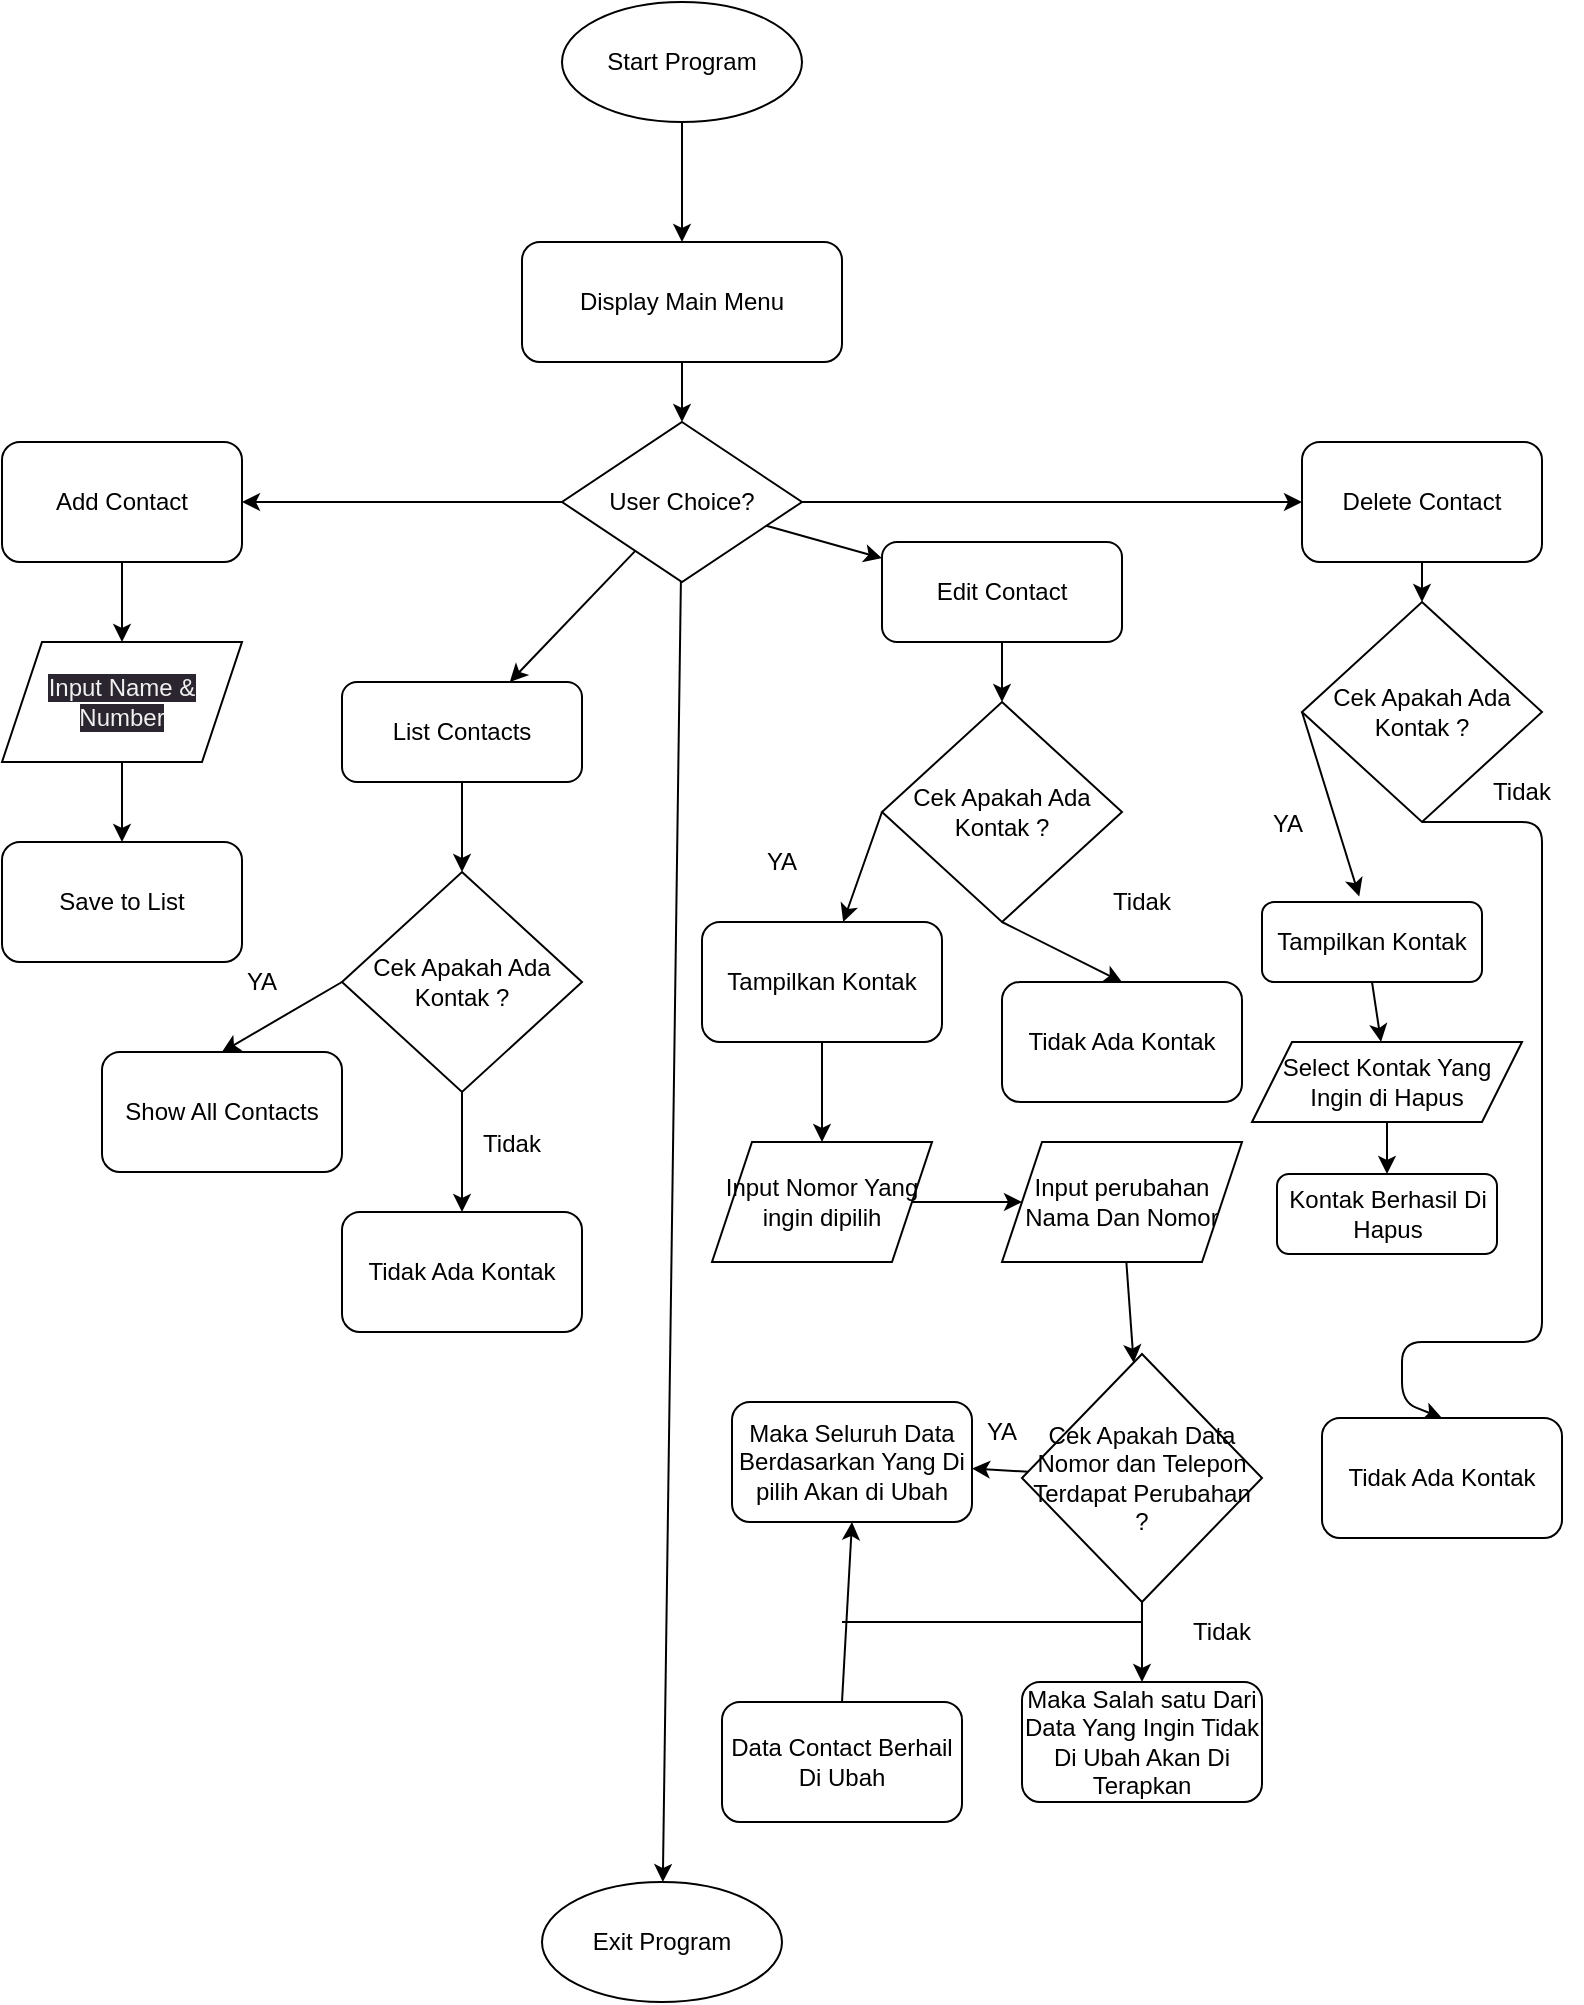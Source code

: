 <mxfile>
    <diagram id="bQ9BcF2r0ZZwAgQhLA9d" name="Page-1">
        <mxGraphModel dx="853" dy="620" grid="1" gridSize="10" guides="1" tooltips="1" connect="1" arrows="1" fold="1" page="1" pageScale="1" pageWidth="850" pageHeight="1100" math="0" shadow="0">
            <root>
                <mxCell id="0"/>
                <mxCell id="1" parent="0"/>
                <mxCell id="151" value="Start Program" style="ellipse;whiteSpace=wrap;html=1;" vertex="1" parent="1">
                    <mxGeometry x="340" y="30" width="120" height="60" as="geometry"/>
                </mxCell>
                <mxCell id="152" value="Display Main Menu" style="rounded=1;whiteSpace=wrap;html=1;" vertex="1" parent="1">
                    <mxGeometry x="320" y="150" width="160" height="60" as="geometry"/>
                </mxCell>
                <mxCell id="153" value="User Choice?" style="rhombus;whiteSpace=wrap;html=1;" vertex="1" parent="1">
                    <mxGeometry x="340" y="240" width="120" height="80" as="geometry"/>
                </mxCell>
                <mxCell id="195" style="edgeStyle=none;html=1;exitX=0.5;exitY=1;exitDx=0;exitDy=0;entryX=0.5;entryY=0;entryDx=0;entryDy=0;" edge="1" parent="1" source="154" target="193">
                    <mxGeometry relative="1" as="geometry"/>
                </mxCell>
                <mxCell id="154" value="Add Contact" style="rounded=1;whiteSpace=wrap;html=1;" vertex="1" parent="1">
                    <mxGeometry x="60" y="250" width="120" height="60" as="geometry"/>
                </mxCell>
                <mxCell id="156" value="Save to List" style="rounded=1;whiteSpace=wrap;html=1;" vertex="1" parent="1">
                    <mxGeometry x="60" y="450" width="120" height="60" as="geometry"/>
                </mxCell>
                <mxCell id="190" style="edgeStyle=none;html=1;exitX=0.5;exitY=1;exitDx=0;exitDy=0;entryX=0.5;entryY=0;entryDx=0;entryDy=0;" edge="1" parent="1" source="157" target="182">
                    <mxGeometry relative="1" as="geometry"/>
                </mxCell>
                <mxCell id="157" value="List Contacts" style="rounded=1;whiteSpace=wrap;html=1;" vertex="1" parent="1">
                    <mxGeometry x="230" y="370" width="120" height="50" as="geometry"/>
                </mxCell>
                <mxCell id="204" value="" style="edgeStyle=none;html=1;" edge="1" parent="1" source="159" target="198">
                    <mxGeometry relative="1" as="geometry"/>
                </mxCell>
                <mxCell id="159" value="Edit Contact" style="rounded=1;whiteSpace=wrap;html=1;" vertex="1" parent="1">
                    <mxGeometry x="500" y="300" width="120" height="50" as="geometry"/>
                </mxCell>
                <mxCell id="243" style="edgeStyle=none;html=1;entryX=0.5;entryY=0;entryDx=0;entryDy=0;" edge="1" parent="1" source="162" target="235">
                    <mxGeometry relative="1" as="geometry"/>
                </mxCell>
                <mxCell id="162" value="Delete Contact" style="rounded=1;whiteSpace=wrap;html=1;" vertex="1" parent="1">
                    <mxGeometry x="710" y="250" width="120" height="60" as="geometry"/>
                </mxCell>
                <mxCell id="165" value="Exit Program" style="ellipse;whiteSpace=wrap;html=1;" vertex="1" parent="1">
                    <mxGeometry x="330" y="970" width="120" height="60" as="geometry"/>
                </mxCell>
                <mxCell id="166" edge="1" parent="1" source="151" target="152">
                    <mxGeometry relative="1" as="geometry"/>
                </mxCell>
                <mxCell id="167" edge="1" parent="1" source="152" target="153">
                    <mxGeometry relative="1" as="geometry"/>
                </mxCell>
                <mxCell id="168" edge="1" parent="1" source="153" target="154">
                    <mxGeometry relative="1" as="geometry"/>
                </mxCell>
                <mxCell id="171" edge="1" parent="1" source="153" target="157">
                    <mxGeometry relative="1" as="geometry"/>
                </mxCell>
                <mxCell id="173" edge="1" parent="1" source="153" target="159">
                    <mxGeometry relative="1" as="geometry"/>
                </mxCell>
                <mxCell id="176" edge="1" parent="1" source="153" target="162">
                    <mxGeometry relative="1" as="geometry"/>
                </mxCell>
                <mxCell id="178" edge="1" parent="1" target="164">
                    <mxGeometry relative="1" as="geometry">
                        <mxPoint x="760" y="410" as="sourcePoint"/>
                    </mxGeometry>
                </mxCell>
                <mxCell id="179" edge="1" parent="1" source="153" target="165">
                    <mxGeometry relative="1" as="geometry"/>
                </mxCell>
                <mxCell id="184" style="edgeStyle=none;html=1;exitX=0;exitY=0.5;exitDx=0;exitDy=0;entryX=0.5;entryY=0;entryDx=0;entryDy=0;" edge="1" parent="1" source="182" target="185">
                    <mxGeometry relative="1" as="geometry">
                        <mxPoint x="170" y="630" as="targetPoint"/>
                    </mxGeometry>
                </mxCell>
                <mxCell id="191" style="edgeStyle=none;html=1;exitX=0.5;exitY=1;exitDx=0;exitDy=0;entryX=0.5;entryY=0;entryDx=0;entryDy=0;" edge="1" parent="1" source="182" target="188">
                    <mxGeometry relative="1" as="geometry"/>
                </mxCell>
                <mxCell id="182" value="Cek Apakah Ada Kontak ?" style="rhombus;whiteSpace=wrap;html=1;" vertex="1" parent="1">
                    <mxGeometry x="230" y="465" width="120" height="110" as="geometry"/>
                </mxCell>
                <mxCell id="185" value="Show All Contacts" style="rounded=1;whiteSpace=wrap;html=1;" vertex="1" parent="1">
                    <mxGeometry x="110" y="555" width="120" height="60" as="geometry"/>
                </mxCell>
                <mxCell id="186" value="YA" style="text;html=1;strokeColor=none;fillColor=none;align=center;verticalAlign=middle;whiteSpace=wrap;rounded=0;" vertex="1" parent="1">
                    <mxGeometry x="160" y="505" width="60" height="30" as="geometry"/>
                </mxCell>
                <mxCell id="188" value="Tidak Ada Kontak" style="rounded=1;whiteSpace=wrap;html=1;" vertex="1" parent="1">
                    <mxGeometry x="230" y="635" width="120" height="60" as="geometry"/>
                </mxCell>
                <mxCell id="192" value="Tidak" style="text;html=1;strokeColor=none;fillColor=none;align=center;verticalAlign=middle;whiteSpace=wrap;rounded=0;" vertex="1" parent="1">
                    <mxGeometry x="285" y="586" width="60" height="30" as="geometry"/>
                </mxCell>
                <mxCell id="197" style="edgeStyle=none;html=1;exitX=0.5;exitY=1;exitDx=0;exitDy=0;entryX=0.5;entryY=0;entryDx=0;entryDy=0;" edge="1" parent="1" source="193" target="156">
                    <mxGeometry relative="1" as="geometry"/>
                </mxCell>
                <mxCell id="193" value="&lt;span style=&quot;color: rgb(240, 240, 240); font-family: Helvetica; font-size: 12px; font-style: normal; font-variant-ligatures: normal; font-variant-caps: normal; font-weight: 400; letter-spacing: normal; orphans: 2; text-align: center; text-indent: 0px; text-transform: none; widows: 2; word-spacing: 0px; -webkit-text-stroke-width: 0px; background-color: rgb(42, 37, 47); text-decoration-thickness: initial; text-decoration-style: initial; text-decoration-color: initial; float: none; display: inline !important;&quot;&gt;Input Name &amp;amp; Number&lt;/span&gt;" style="shape=parallelogram;perimeter=parallelogramPerimeter;whiteSpace=wrap;html=1;fixedSize=1;" vertex="1" parent="1">
                    <mxGeometry x="60" y="350" width="120" height="60" as="geometry"/>
                </mxCell>
                <mxCell id="205" style="edgeStyle=none;html=1;exitX=0;exitY=0.5;exitDx=0;exitDy=0;" edge="1" parent="1" source="198" target="199">
                    <mxGeometry relative="1" as="geometry"/>
                </mxCell>
                <mxCell id="206" style="edgeStyle=none;html=1;exitX=0.5;exitY=1;exitDx=0;exitDy=0;entryX=0.5;entryY=0;entryDx=0;entryDy=0;" edge="1" parent="1" source="198" target="200">
                    <mxGeometry relative="1" as="geometry">
                        <mxPoint x="650" y="530" as="targetPoint"/>
                    </mxGeometry>
                </mxCell>
                <mxCell id="198" value="Cek Apakah Ada Kontak ?" style="rhombus;whiteSpace=wrap;html=1;" vertex="1" parent="1">
                    <mxGeometry x="500" y="380" width="120" height="110" as="geometry"/>
                </mxCell>
                <mxCell id="212" value="" style="edgeStyle=none;html=1;" edge="1" parent="1" source="199" target="210">
                    <mxGeometry relative="1" as="geometry"/>
                </mxCell>
                <mxCell id="199" value="Tampilkan Kontak" style="rounded=1;whiteSpace=wrap;html=1;" vertex="1" parent="1">
                    <mxGeometry x="410" y="490" width="120" height="60" as="geometry"/>
                </mxCell>
                <mxCell id="200" value="Tidak Ada Kontak" style="rounded=1;whiteSpace=wrap;html=1;" vertex="1" parent="1">
                    <mxGeometry x="560" y="520" width="120" height="60" as="geometry"/>
                </mxCell>
                <mxCell id="201" value="Tidak" style="text;html=1;strokeColor=none;fillColor=none;align=center;verticalAlign=middle;whiteSpace=wrap;rounded=0;" vertex="1" parent="1">
                    <mxGeometry x="600" y="465" width="60" height="30" as="geometry"/>
                </mxCell>
                <mxCell id="209" value="YA" style="text;html=1;strokeColor=none;fillColor=none;align=center;verticalAlign=middle;whiteSpace=wrap;rounded=0;" vertex="1" parent="1">
                    <mxGeometry x="420" y="445" width="60" height="30" as="geometry"/>
                </mxCell>
                <mxCell id="216" value="" style="edgeStyle=none;html=1;" edge="1" parent="1" source="210" target="215">
                    <mxGeometry relative="1" as="geometry"/>
                </mxCell>
                <mxCell id="210" value="Input Nomor Yang ingin dipilih" style="shape=parallelogram;perimeter=parallelogramPerimeter;whiteSpace=wrap;html=1;fixedSize=1;" vertex="1" parent="1">
                    <mxGeometry x="415" y="600" width="110" height="60" as="geometry"/>
                </mxCell>
                <mxCell id="218" value="" style="edgeStyle=none;html=1;" edge="1" parent="1" source="215" target="217">
                    <mxGeometry relative="1" as="geometry"/>
                </mxCell>
                <mxCell id="215" value="Input perubahan Nama Dan Nomor" style="shape=parallelogram;perimeter=parallelogramPerimeter;whiteSpace=wrap;html=1;fixedSize=1;" vertex="1" parent="1">
                    <mxGeometry x="560" y="600" width="120" height="60" as="geometry"/>
                </mxCell>
                <mxCell id="220" value="" style="edgeStyle=none;html=1;" edge="1" parent="1" source="217" target="219">
                    <mxGeometry relative="1" as="geometry"/>
                </mxCell>
                <mxCell id="225" value="" style="edgeStyle=none;html=1;" edge="1" parent="1" source="217" target="224">
                    <mxGeometry relative="1" as="geometry"/>
                </mxCell>
                <mxCell id="217" value="Cek Apakah Data Nomor dan Telepon Terdapat Perubahan ?" style="rhombus;whiteSpace=wrap;html=1;" vertex="1" parent="1">
                    <mxGeometry x="570" y="706" width="120" height="124" as="geometry"/>
                </mxCell>
                <mxCell id="219" value="Maka Seluruh Data Berdasarkan Yang Di pilih Akan di Ubah" style="rounded=1;whiteSpace=wrap;html=1;" vertex="1" parent="1">
                    <mxGeometry x="425" y="730" width="120" height="60" as="geometry"/>
                </mxCell>
                <mxCell id="222" value="YA" style="text;html=1;strokeColor=none;fillColor=none;align=center;verticalAlign=middle;whiteSpace=wrap;rounded=0;" vertex="1" parent="1">
                    <mxGeometry x="530" y="730" width="60" height="30" as="geometry"/>
                </mxCell>
                <mxCell id="224" value="Maka Salah satu Dari Data Yang Ingin Tidak Di Ubah Akan Di Terapkan" style="rounded=1;whiteSpace=wrap;html=1;" vertex="1" parent="1">
                    <mxGeometry x="570" y="870" width="120" height="60" as="geometry"/>
                </mxCell>
                <mxCell id="226" value="Tidak" style="text;html=1;strokeColor=none;fillColor=none;align=center;verticalAlign=middle;whiteSpace=wrap;rounded=0;" vertex="1" parent="1">
                    <mxGeometry x="640" y="830" width="60" height="30" as="geometry"/>
                </mxCell>
                <mxCell id="229" style="edgeStyle=none;html=1;exitX=0.5;exitY=0;exitDx=0;exitDy=0;entryX=0.5;entryY=1;entryDx=0;entryDy=0;" edge="1" parent="1" source="228" target="219">
                    <mxGeometry relative="1" as="geometry"/>
                </mxCell>
                <mxCell id="228" value="Data Contact Berhail Di Ubah" style="rounded=1;whiteSpace=wrap;html=1;" vertex="1" parent="1">
                    <mxGeometry x="420" y="880" width="120" height="60" as="geometry"/>
                </mxCell>
                <mxCell id="230" value="" style="endArrow=none;html=1;" edge="1" parent="1">
                    <mxGeometry width="50" height="50" relative="1" as="geometry">
                        <mxPoint x="480" y="840" as="sourcePoint"/>
                        <mxPoint x="630" y="840" as="targetPoint"/>
                    </mxGeometry>
                </mxCell>
                <mxCell id="248" style="edgeStyle=none;html=1;exitX=0.5;exitY=1;exitDx=0;exitDy=0;" edge="1" parent="1" source="232" target="247">
                    <mxGeometry relative="1" as="geometry"/>
                </mxCell>
                <mxCell id="232" value="Tampilkan Kontak" style="rounded=1;whiteSpace=wrap;html=1;" vertex="1" parent="1">
                    <mxGeometry x="690" y="480" width="110" height="40" as="geometry"/>
                </mxCell>
                <mxCell id="234" style="edgeStyle=none;html=1;exitX=0.5;exitY=1;exitDx=0;exitDy=0;entryX=0.5;entryY=0;entryDx=0;entryDy=0;" edge="1" parent="1" source="235" target="238">
                    <mxGeometry relative="1" as="geometry">
                        <mxPoint x="940" y="505" as="targetPoint"/>
                        <Array as="points">
                            <mxPoint x="830" y="440"/>
                            <mxPoint x="830" y="530"/>
                            <mxPoint x="830" y="700"/>
                            <mxPoint x="760" y="700"/>
                            <mxPoint x="760" y="730"/>
                        </Array>
                    </mxGeometry>
                </mxCell>
                <mxCell id="244" style="edgeStyle=none;html=1;exitX=0;exitY=0.5;exitDx=0;exitDy=0;entryX=0.442;entryY=-0.07;entryDx=0;entryDy=0;entryPerimeter=0;" edge="1" parent="1" source="235" target="232">
                    <mxGeometry relative="1" as="geometry">
                        <mxPoint x="740" y="460" as="targetPoint"/>
                    </mxGeometry>
                </mxCell>
                <mxCell id="235" value="Cek Apakah Ada Kontak ?" style="rhombus;whiteSpace=wrap;html=1;" vertex="1" parent="1">
                    <mxGeometry x="710" y="330" width="120" height="110" as="geometry"/>
                </mxCell>
                <mxCell id="238" value="Tidak Ada Kontak" style="rounded=1;whiteSpace=wrap;html=1;" vertex="1" parent="1">
                    <mxGeometry x="720" y="738" width="120" height="60" as="geometry"/>
                </mxCell>
                <mxCell id="251" style="edgeStyle=none;html=1;exitX=0.5;exitY=1;exitDx=0;exitDy=0;" edge="1" parent="1" source="247" target="250">
                    <mxGeometry relative="1" as="geometry"/>
                </mxCell>
                <mxCell id="247" value="Select Kontak Yang Ingin di Hapus" style="shape=parallelogram;perimeter=parallelogramPerimeter;whiteSpace=wrap;html=1;fixedSize=1;" vertex="1" parent="1">
                    <mxGeometry x="685" y="550" width="135" height="40" as="geometry"/>
                </mxCell>
                <mxCell id="249" value="YA" style="text;html=1;strokeColor=none;fillColor=none;align=center;verticalAlign=middle;whiteSpace=wrap;rounded=0;" vertex="1" parent="1">
                    <mxGeometry x="673" y="426" width="60" height="30" as="geometry"/>
                </mxCell>
                <mxCell id="250" value="Kontak Berhasil Di Hapus" style="rounded=1;whiteSpace=wrap;html=1;" vertex="1" parent="1">
                    <mxGeometry x="697.5" y="616" width="110" height="40" as="geometry"/>
                </mxCell>
                <mxCell id="252" value="Tidak" style="text;html=1;strokeColor=none;fillColor=none;align=center;verticalAlign=middle;whiteSpace=wrap;rounded=0;" vertex="1" parent="1">
                    <mxGeometry x="790" y="410" width="60" height="30" as="geometry"/>
                </mxCell>
            </root>
        </mxGraphModel>
    </diagram>
</mxfile>